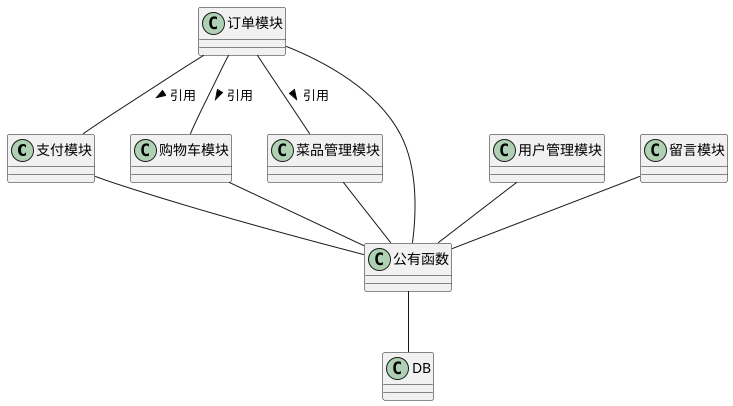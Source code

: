 @startuml 包图
skinparam classAttributeFontName Consolas

class 支付模块 {
}
class 订单模块 {
}
class 购物车模块 {
}
class 用户管理模块 {
}
class 留言模块 {
}
class 菜品管理模块 {
}
class 公有函数 {
}

订单模块 -- 支付模块 : 引用 >
订单模块 -- 菜品管理模块 : 引用 >
订单模块 -- 购物车模块 : 引用 >

支付模块 -- 公有函数
订单模块 -- 公有函数
购物车模块 -- 公有函数
用户管理模块 -- 公有函数
留言模块 -- 公有函数
菜品管理模块 -- 公有函数

公有函数 -- DB

@enduml
